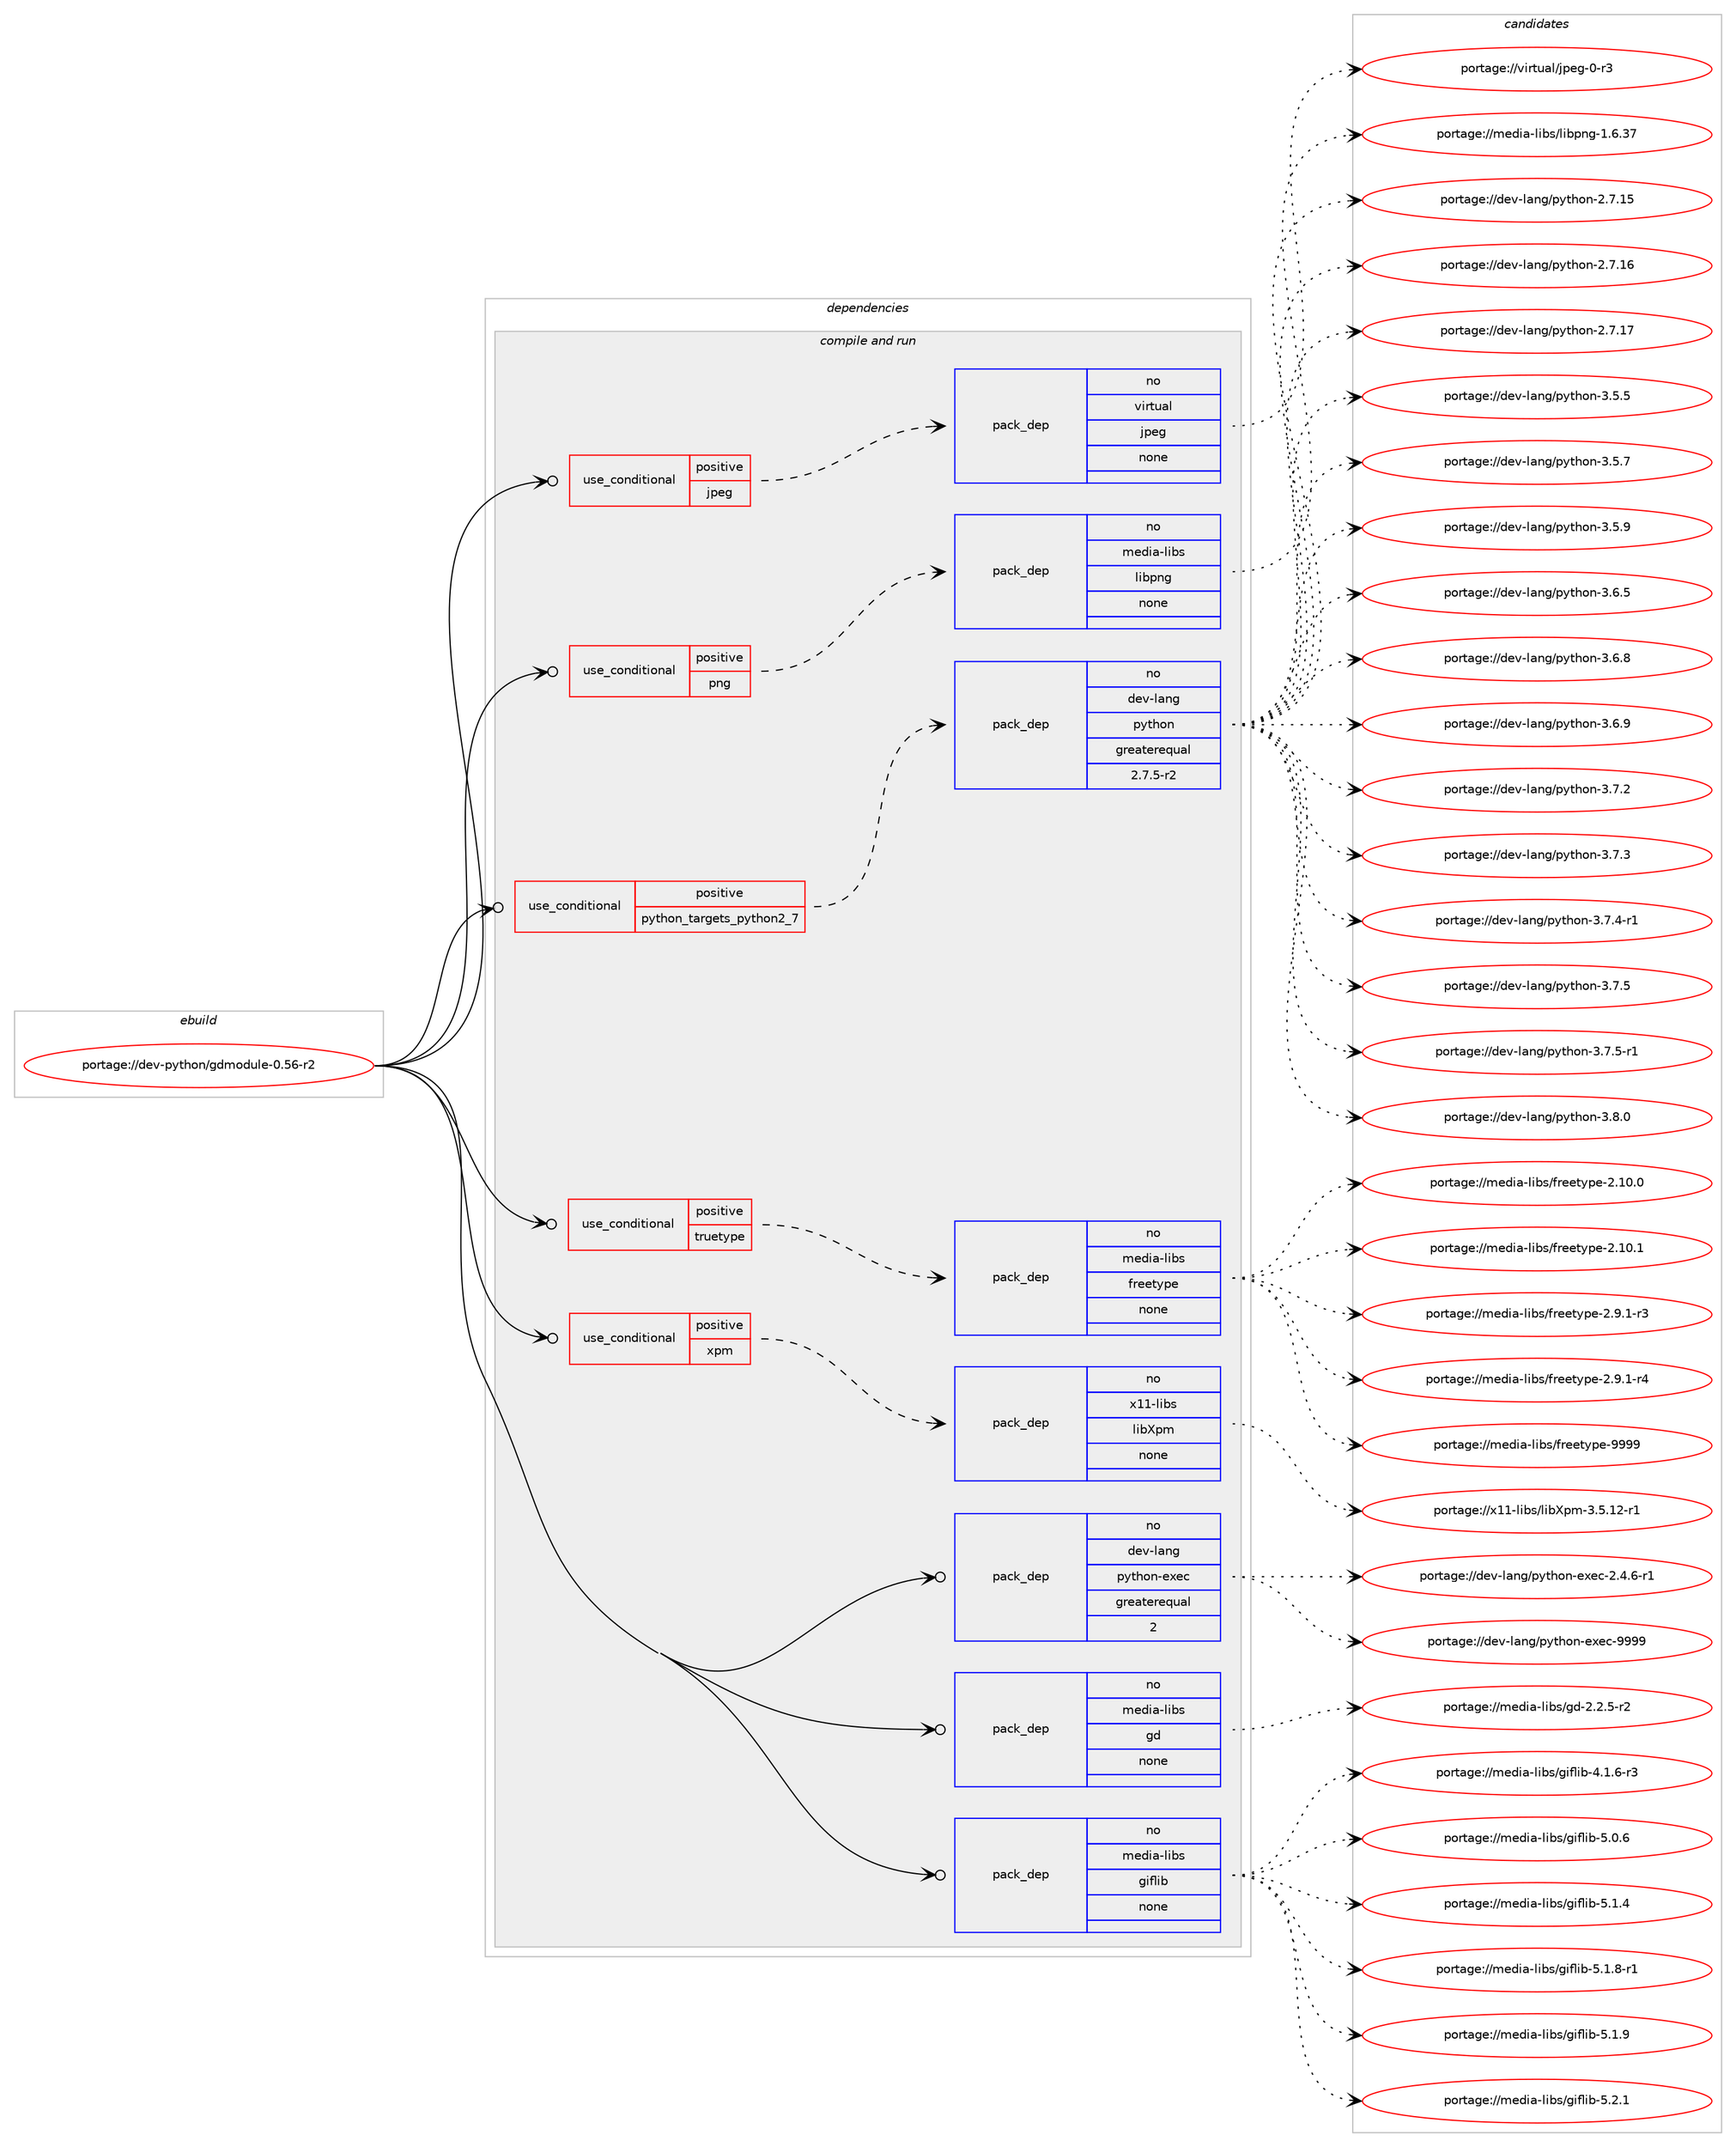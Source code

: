 digraph prolog {

# *************
# Graph options
# *************

newrank=true;
concentrate=true;
compound=true;
graph [rankdir=LR,fontname=Helvetica,fontsize=10,ranksep=1.5];#, ranksep=2.5, nodesep=0.2];
edge  [arrowhead=vee];
node  [fontname=Helvetica,fontsize=10];

# **********
# The ebuild
# **********

subgraph cluster_leftcol {
color=gray;
rank=same;
label=<<i>ebuild</i>>;
id [label="portage://dev-python/gdmodule-0.56-r2", color=red, width=4, href="../dev-python/gdmodule-0.56-r2.svg"];
}

# ****************
# The dependencies
# ****************

subgraph cluster_midcol {
color=gray;
label=<<i>dependencies</i>>;
subgraph cluster_compile {
fillcolor="#eeeeee";
style=filled;
label=<<i>compile</i>>;
}
subgraph cluster_compileandrun {
fillcolor="#eeeeee";
style=filled;
label=<<i>compile and run</i>>;
subgraph cond29147 {
dependency141111 [label=<<TABLE BORDER="0" CELLBORDER="1" CELLSPACING="0" CELLPADDING="4"><TR><TD ROWSPAN="3" CELLPADDING="10">use_conditional</TD></TR><TR><TD>positive</TD></TR><TR><TD>jpeg</TD></TR></TABLE>>, shape=none, color=red];
subgraph pack108644 {
dependency141112 [label=<<TABLE BORDER="0" CELLBORDER="1" CELLSPACING="0" CELLPADDING="4" WIDTH="220"><TR><TD ROWSPAN="6" CELLPADDING="30">pack_dep</TD></TR><TR><TD WIDTH="110">no</TD></TR><TR><TD>virtual</TD></TR><TR><TD>jpeg</TD></TR><TR><TD>none</TD></TR><TR><TD></TD></TR></TABLE>>, shape=none, color=blue];
}
dependency141111:e -> dependency141112:w [weight=20,style="dashed",arrowhead="vee"];
}
id:e -> dependency141111:w [weight=20,style="solid",arrowhead="odotvee"];
subgraph cond29148 {
dependency141113 [label=<<TABLE BORDER="0" CELLBORDER="1" CELLSPACING="0" CELLPADDING="4"><TR><TD ROWSPAN="3" CELLPADDING="10">use_conditional</TD></TR><TR><TD>positive</TD></TR><TR><TD>png</TD></TR></TABLE>>, shape=none, color=red];
subgraph pack108645 {
dependency141114 [label=<<TABLE BORDER="0" CELLBORDER="1" CELLSPACING="0" CELLPADDING="4" WIDTH="220"><TR><TD ROWSPAN="6" CELLPADDING="30">pack_dep</TD></TR><TR><TD WIDTH="110">no</TD></TR><TR><TD>media-libs</TD></TR><TR><TD>libpng</TD></TR><TR><TD>none</TD></TR><TR><TD></TD></TR></TABLE>>, shape=none, color=blue];
}
dependency141113:e -> dependency141114:w [weight=20,style="dashed",arrowhead="vee"];
}
id:e -> dependency141113:w [weight=20,style="solid",arrowhead="odotvee"];
subgraph cond29149 {
dependency141115 [label=<<TABLE BORDER="0" CELLBORDER="1" CELLSPACING="0" CELLPADDING="4"><TR><TD ROWSPAN="3" CELLPADDING="10">use_conditional</TD></TR><TR><TD>positive</TD></TR><TR><TD>python_targets_python2_7</TD></TR></TABLE>>, shape=none, color=red];
subgraph pack108646 {
dependency141116 [label=<<TABLE BORDER="0" CELLBORDER="1" CELLSPACING="0" CELLPADDING="4" WIDTH="220"><TR><TD ROWSPAN="6" CELLPADDING="30">pack_dep</TD></TR><TR><TD WIDTH="110">no</TD></TR><TR><TD>dev-lang</TD></TR><TR><TD>python</TD></TR><TR><TD>greaterequal</TD></TR><TR><TD>2.7.5-r2</TD></TR></TABLE>>, shape=none, color=blue];
}
dependency141115:e -> dependency141116:w [weight=20,style="dashed",arrowhead="vee"];
}
id:e -> dependency141115:w [weight=20,style="solid",arrowhead="odotvee"];
subgraph cond29150 {
dependency141117 [label=<<TABLE BORDER="0" CELLBORDER="1" CELLSPACING="0" CELLPADDING="4"><TR><TD ROWSPAN="3" CELLPADDING="10">use_conditional</TD></TR><TR><TD>positive</TD></TR><TR><TD>truetype</TD></TR></TABLE>>, shape=none, color=red];
subgraph pack108647 {
dependency141118 [label=<<TABLE BORDER="0" CELLBORDER="1" CELLSPACING="0" CELLPADDING="4" WIDTH="220"><TR><TD ROWSPAN="6" CELLPADDING="30">pack_dep</TD></TR><TR><TD WIDTH="110">no</TD></TR><TR><TD>media-libs</TD></TR><TR><TD>freetype</TD></TR><TR><TD>none</TD></TR><TR><TD></TD></TR></TABLE>>, shape=none, color=blue];
}
dependency141117:e -> dependency141118:w [weight=20,style="dashed",arrowhead="vee"];
}
id:e -> dependency141117:w [weight=20,style="solid",arrowhead="odotvee"];
subgraph cond29151 {
dependency141119 [label=<<TABLE BORDER="0" CELLBORDER="1" CELLSPACING="0" CELLPADDING="4"><TR><TD ROWSPAN="3" CELLPADDING="10">use_conditional</TD></TR><TR><TD>positive</TD></TR><TR><TD>xpm</TD></TR></TABLE>>, shape=none, color=red];
subgraph pack108648 {
dependency141120 [label=<<TABLE BORDER="0" CELLBORDER="1" CELLSPACING="0" CELLPADDING="4" WIDTH="220"><TR><TD ROWSPAN="6" CELLPADDING="30">pack_dep</TD></TR><TR><TD WIDTH="110">no</TD></TR><TR><TD>x11-libs</TD></TR><TR><TD>libXpm</TD></TR><TR><TD>none</TD></TR><TR><TD></TD></TR></TABLE>>, shape=none, color=blue];
}
dependency141119:e -> dependency141120:w [weight=20,style="dashed",arrowhead="vee"];
}
id:e -> dependency141119:w [weight=20,style="solid",arrowhead="odotvee"];
subgraph pack108649 {
dependency141121 [label=<<TABLE BORDER="0" CELLBORDER="1" CELLSPACING="0" CELLPADDING="4" WIDTH="220"><TR><TD ROWSPAN="6" CELLPADDING="30">pack_dep</TD></TR><TR><TD WIDTH="110">no</TD></TR><TR><TD>dev-lang</TD></TR><TR><TD>python-exec</TD></TR><TR><TD>greaterequal</TD></TR><TR><TD>2</TD></TR></TABLE>>, shape=none, color=blue];
}
id:e -> dependency141121:w [weight=20,style="solid",arrowhead="odotvee"];
subgraph pack108650 {
dependency141122 [label=<<TABLE BORDER="0" CELLBORDER="1" CELLSPACING="0" CELLPADDING="4" WIDTH="220"><TR><TD ROWSPAN="6" CELLPADDING="30">pack_dep</TD></TR><TR><TD WIDTH="110">no</TD></TR><TR><TD>media-libs</TD></TR><TR><TD>gd</TD></TR><TR><TD>none</TD></TR><TR><TD></TD></TR></TABLE>>, shape=none, color=blue];
}
id:e -> dependency141122:w [weight=20,style="solid",arrowhead="odotvee"];
subgraph pack108651 {
dependency141123 [label=<<TABLE BORDER="0" CELLBORDER="1" CELLSPACING="0" CELLPADDING="4" WIDTH="220"><TR><TD ROWSPAN="6" CELLPADDING="30">pack_dep</TD></TR><TR><TD WIDTH="110">no</TD></TR><TR><TD>media-libs</TD></TR><TR><TD>giflib</TD></TR><TR><TD>none</TD></TR><TR><TD></TD></TR></TABLE>>, shape=none, color=blue];
}
id:e -> dependency141123:w [weight=20,style="solid",arrowhead="odotvee"];
}
subgraph cluster_run {
fillcolor="#eeeeee";
style=filled;
label=<<i>run</i>>;
}
}

# **************
# The candidates
# **************

subgraph cluster_choices {
rank=same;
color=gray;
label=<<i>candidates</i>>;

subgraph choice108644 {
color=black;
nodesep=1;
choiceportage118105114116117971084710611210110345484511451 [label="portage://virtual/jpeg-0-r3", color=red, width=4,href="../virtual/jpeg-0-r3.svg"];
dependency141112:e -> choiceportage118105114116117971084710611210110345484511451:w [style=dotted,weight="100"];
}
subgraph choice108645 {
color=black;
nodesep=1;
choiceportage109101100105974510810598115471081059811211010345494654465155 [label="portage://media-libs/libpng-1.6.37", color=red, width=4,href="../media-libs/libpng-1.6.37.svg"];
dependency141114:e -> choiceportage109101100105974510810598115471081059811211010345494654465155:w [style=dotted,weight="100"];
}
subgraph choice108646 {
color=black;
nodesep=1;
choiceportage10010111845108971101034711212111610411111045504655464953 [label="portage://dev-lang/python-2.7.15", color=red, width=4,href="../dev-lang/python-2.7.15.svg"];
choiceportage10010111845108971101034711212111610411111045504655464954 [label="portage://dev-lang/python-2.7.16", color=red, width=4,href="../dev-lang/python-2.7.16.svg"];
choiceportage10010111845108971101034711212111610411111045504655464955 [label="portage://dev-lang/python-2.7.17", color=red, width=4,href="../dev-lang/python-2.7.17.svg"];
choiceportage100101118451089711010347112121116104111110455146534653 [label="portage://dev-lang/python-3.5.5", color=red, width=4,href="../dev-lang/python-3.5.5.svg"];
choiceportage100101118451089711010347112121116104111110455146534655 [label="portage://dev-lang/python-3.5.7", color=red, width=4,href="../dev-lang/python-3.5.7.svg"];
choiceportage100101118451089711010347112121116104111110455146534657 [label="portage://dev-lang/python-3.5.9", color=red, width=4,href="../dev-lang/python-3.5.9.svg"];
choiceportage100101118451089711010347112121116104111110455146544653 [label="portage://dev-lang/python-3.6.5", color=red, width=4,href="../dev-lang/python-3.6.5.svg"];
choiceportage100101118451089711010347112121116104111110455146544656 [label="portage://dev-lang/python-3.6.8", color=red, width=4,href="../dev-lang/python-3.6.8.svg"];
choiceportage100101118451089711010347112121116104111110455146544657 [label="portage://dev-lang/python-3.6.9", color=red, width=4,href="../dev-lang/python-3.6.9.svg"];
choiceportage100101118451089711010347112121116104111110455146554650 [label="portage://dev-lang/python-3.7.2", color=red, width=4,href="../dev-lang/python-3.7.2.svg"];
choiceportage100101118451089711010347112121116104111110455146554651 [label="portage://dev-lang/python-3.7.3", color=red, width=4,href="../dev-lang/python-3.7.3.svg"];
choiceportage1001011184510897110103471121211161041111104551465546524511449 [label="portage://dev-lang/python-3.7.4-r1", color=red, width=4,href="../dev-lang/python-3.7.4-r1.svg"];
choiceportage100101118451089711010347112121116104111110455146554653 [label="portage://dev-lang/python-3.7.5", color=red, width=4,href="../dev-lang/python-3.7.5.svg"];
choiceportage1001011184510897110103471121211161041111104551465546534511449 [label="portage://dev-lang/python-3.7.5-r1", color=red, width=4,href="../dev-lang/python-3.7.5-r1.svg"];
choiceportage100101118451089711010347112121116104111110455146564648 [label="portage://dev-lang/python-3.8.0", color=red, width=4,href="../dev-lang/python-3.8.0.svg"];
dependency141116:e -> choiceportage10010111845108971101034711212111610411111045504655464953:w [style=dotted,weight="100"];
dependency141116:e -> choiceportage10010111845108971101034711212111610411111045504655464954:w [style=dotted,weight="100"];
dependency141116:e -> choiceportage10010111845108971101034711212111610411111045504655464955:w [style=dotted,weight="100"];
dependency141116:e -> choiceportage100101118451089711010347112121116104111110455146534653:w [style=dotted,weight="100"];
dependency141116:e -> choiceportage100101118451089711010347112121116104111110455146534655:w [style=dotted,weight="100"];
dependency141116:e -> choiceportage100101118451089711010347112121116104111110455146534657:w [style=dotted,weight="100"];
dependency141116:e -> choiceportage100101118451089711010347112121116104111110455146544653:w [style=dotted,weight="100"];
dependency141116:e -> choiceportage100101118451089711010347112121116104111110455146544656:w [style=dotted,weight="100"];
dependency141116:e -> choiceportage100101118451089711010347112121116104111110455146544657:w [style=dotted,weight="100"];
dependency141116:e -> choiceportage100101118451089711010347112121116104111110455146554650:w [style=dotted,weight="100"];
dependency141116:e -> choiceportage100101118451089711010347112121116104111110455146554651:w [style=dotted,weight="100"];
dependency141116:e -> choiceportage1001011184510897110103471121211161041111104551465546524511449:w [style=dotted,weight="100"];
dependency141116:e -> choiceportage100101118451089711010347112121116104111110455146554653:w [style=dotted,weight="100"];
dependency141116:e -> choiceportage1001011184510897110103471121211161041111104551465546534511449:w [style=dotted,weight="100"];
dependency141116:e -> choiceportage100101118451089711010347112121116104111110455146564648:w [style=dotted,weight="100"];
}
subgraph choice108647 {
color=black;
nodesep=1;
choiceportage1091011001059745108105981154710211410110111612111210145504649484648 [label="portage://media-libs/freetype-2.10.0", color=red, width=4,href="../media-libs/freetype-2.10.0.svg"];
choiceportage1091011001059745108105981154710211410110111612111210145504649484649 [label="portage://media-libs/freetype-2.10.1", color=red, width=4,href="../media-libs/freetype-2.10.1.svg"];
choiceportage109101100105974510810598115471021141011011161211121014550465746494511451 [label="portage://media-libs/freetype-2.9.1-r3", color=red, width=4,href="../media-libs/freetype-2.9.1-r3.svg"];
choiceportage109101100105974510810598115471021141011011161211121014550465746494511452 [label="portage://media-libs/freetype-2.9.1-r4", color=red, width=4,href="../media-libs/freetype-2.9.1-r4.svg"];
choiceportage109101100105974510810598115471021141011011161211121014557575757 [label="portage://media-libs/freetype-9999", color=red, width=4,href="../media-libs/freetype-9999.svg"];
dependency141118:e -> choiceportage1091011001059745108105981154710211410110111612111210145504649484648:w [style=dotted,weight="100"];
dependency141118:e -> choiceportage1091011001059745108105981154710211410110111612111210145504649484649:w [style=dotted,weight="100"];
dependency141118:e -> choiceportage109101100105974510810598115471021141011011161211121014550465746494511451:w [style=dotted,weight="100"];
dependency141118:e -> choiceportage109101100105974510810598115471021141011011161211121014550465746494511452:w [style=dotted,weight="100"];
dependency141118:e -> choiceportage109101100105974510810598115471021141011011161211121014557575757:w [style=dotted,weight="100"];
}
subgraph choice108648 {
color=black;
nodesep=1;
choiceportage12049494510810598115471081059888112109455146534649504511449 [label="portage://x11-libs/libXpm-3.5.12-r1", color=red, width=4,href="../x11-libs/libXpm-3.5.12-r1.svg"];
dependency141120:e -> choiceportage12049494510810598115471081059888112109455146534649504511449:w [style=dotted,weight="100"];
}
subgraph choice108649 {
color=black;
nodesep=1;
choiceportage10010111845108971101034711212111610411111045101120101994550465246544511449 [label="portage://dev-lang/python-exec-2.4.6-r1", color=red, width=4,href="../dev-lang/python-exec-2.4.6-r1.svg"];
choiceportage10010111845108971101034711212111610411111045101120101994557575757 [label="portage://dev-lang/python-exec-9999", color=red, width=4,href="../dev-lang/python-exec-9999.svg"];
dependency141121:e -> choiceportage10010111845108971101034711212111610411111045101120101994550465246544511449:w [style=dotted,weight="100"];
dependency141121:e -> choiceportage10010111845108971101034711212111610411111045101120101994557575757:w [style=dotted,weight="100"];
}
subgraph choice108650 {
color=black;
nodesep=1;
choiceportage109101100105974510810598115471031004550465046534511450 [label="portage://media-libs/gd-2.2.5-r2", color=red, width=4,href="../media-libs/gd-2.2.5-r2.svg"];
dependency141122:e -> choiceportage109101100105974510810598115471031004550465046534511450:w [style=dotted,weight="100"];
}
subgraph choice108651 {
color=black;
nodesep=1;
choiceportage10910110010597451081059811547103105102108105984552464946544511451 [label="portage://media-libs/giflib-4.1.6-r3", color=red, width=4,href="../media-libs/giflib-4.1.6-r3.svg"];
choiceportage1091011001059745108105981154710310510210810598455346484654 [label="portage://media-libs/giflib-5.0.6", color=red, width=4,href="../media-libs/giflib-5.0.6.svg"];
choiceportage1091011001059745108105981154710310510210810598455346494652 [label="portage://media-libs/giflib-5.1.4", color=red, width=4,href="../media-libs/giflib-5.1.4.svg"];
choiceportage10910110010597451081059811547103105102108105984553464946564511449 [label="portage://media-libs/giflib-5.1.8-r1", color=red, width=4,href="../media-libs/giflib-5.1.8-r1.svg"];
choiceportage1091011001059745108105981154710310510210810598455346494657 [label="portage://media-libs/giflib-5.1.9", color=red, width=4,href="../media-libs/giflib-5.1.9.svg"];
choiceportage1091011001059745108105981154710310510210810598455346504649 [label="portage://media-libs/giflib-5.2.1", color=red, width=4,href="../media-libs/giflib-5.2.1.svg"];
dependency141123:e -> choiceportage10910110010597451081059811547103105102108105984552464946544511451:w [style=dotted,weight="100"];
dependency141123:e -> choiceportage1091011001059745108105981154710310510210810598455346484654:w [style=dotted,weight="100"];
dependency141123:e -> choiceportage1091011001059745108105981154710310510210810598455346494652:w [style=dotted,weight="100"];
dependency141123:e -> choiceportage10910110010597451081059811547103105102108105984553464946564511449:w [style=dotted,weight="100"];
dependency141123:e -> choiceportage1091011001059745108105981154710310510210810598455346494657:w [style=dotted,weight="100"];
dependency141123:e -> choiceportage1091011001059745108105981154710310510210810598455346504649:w [style=dotted,weight="100"];
}
}

}
